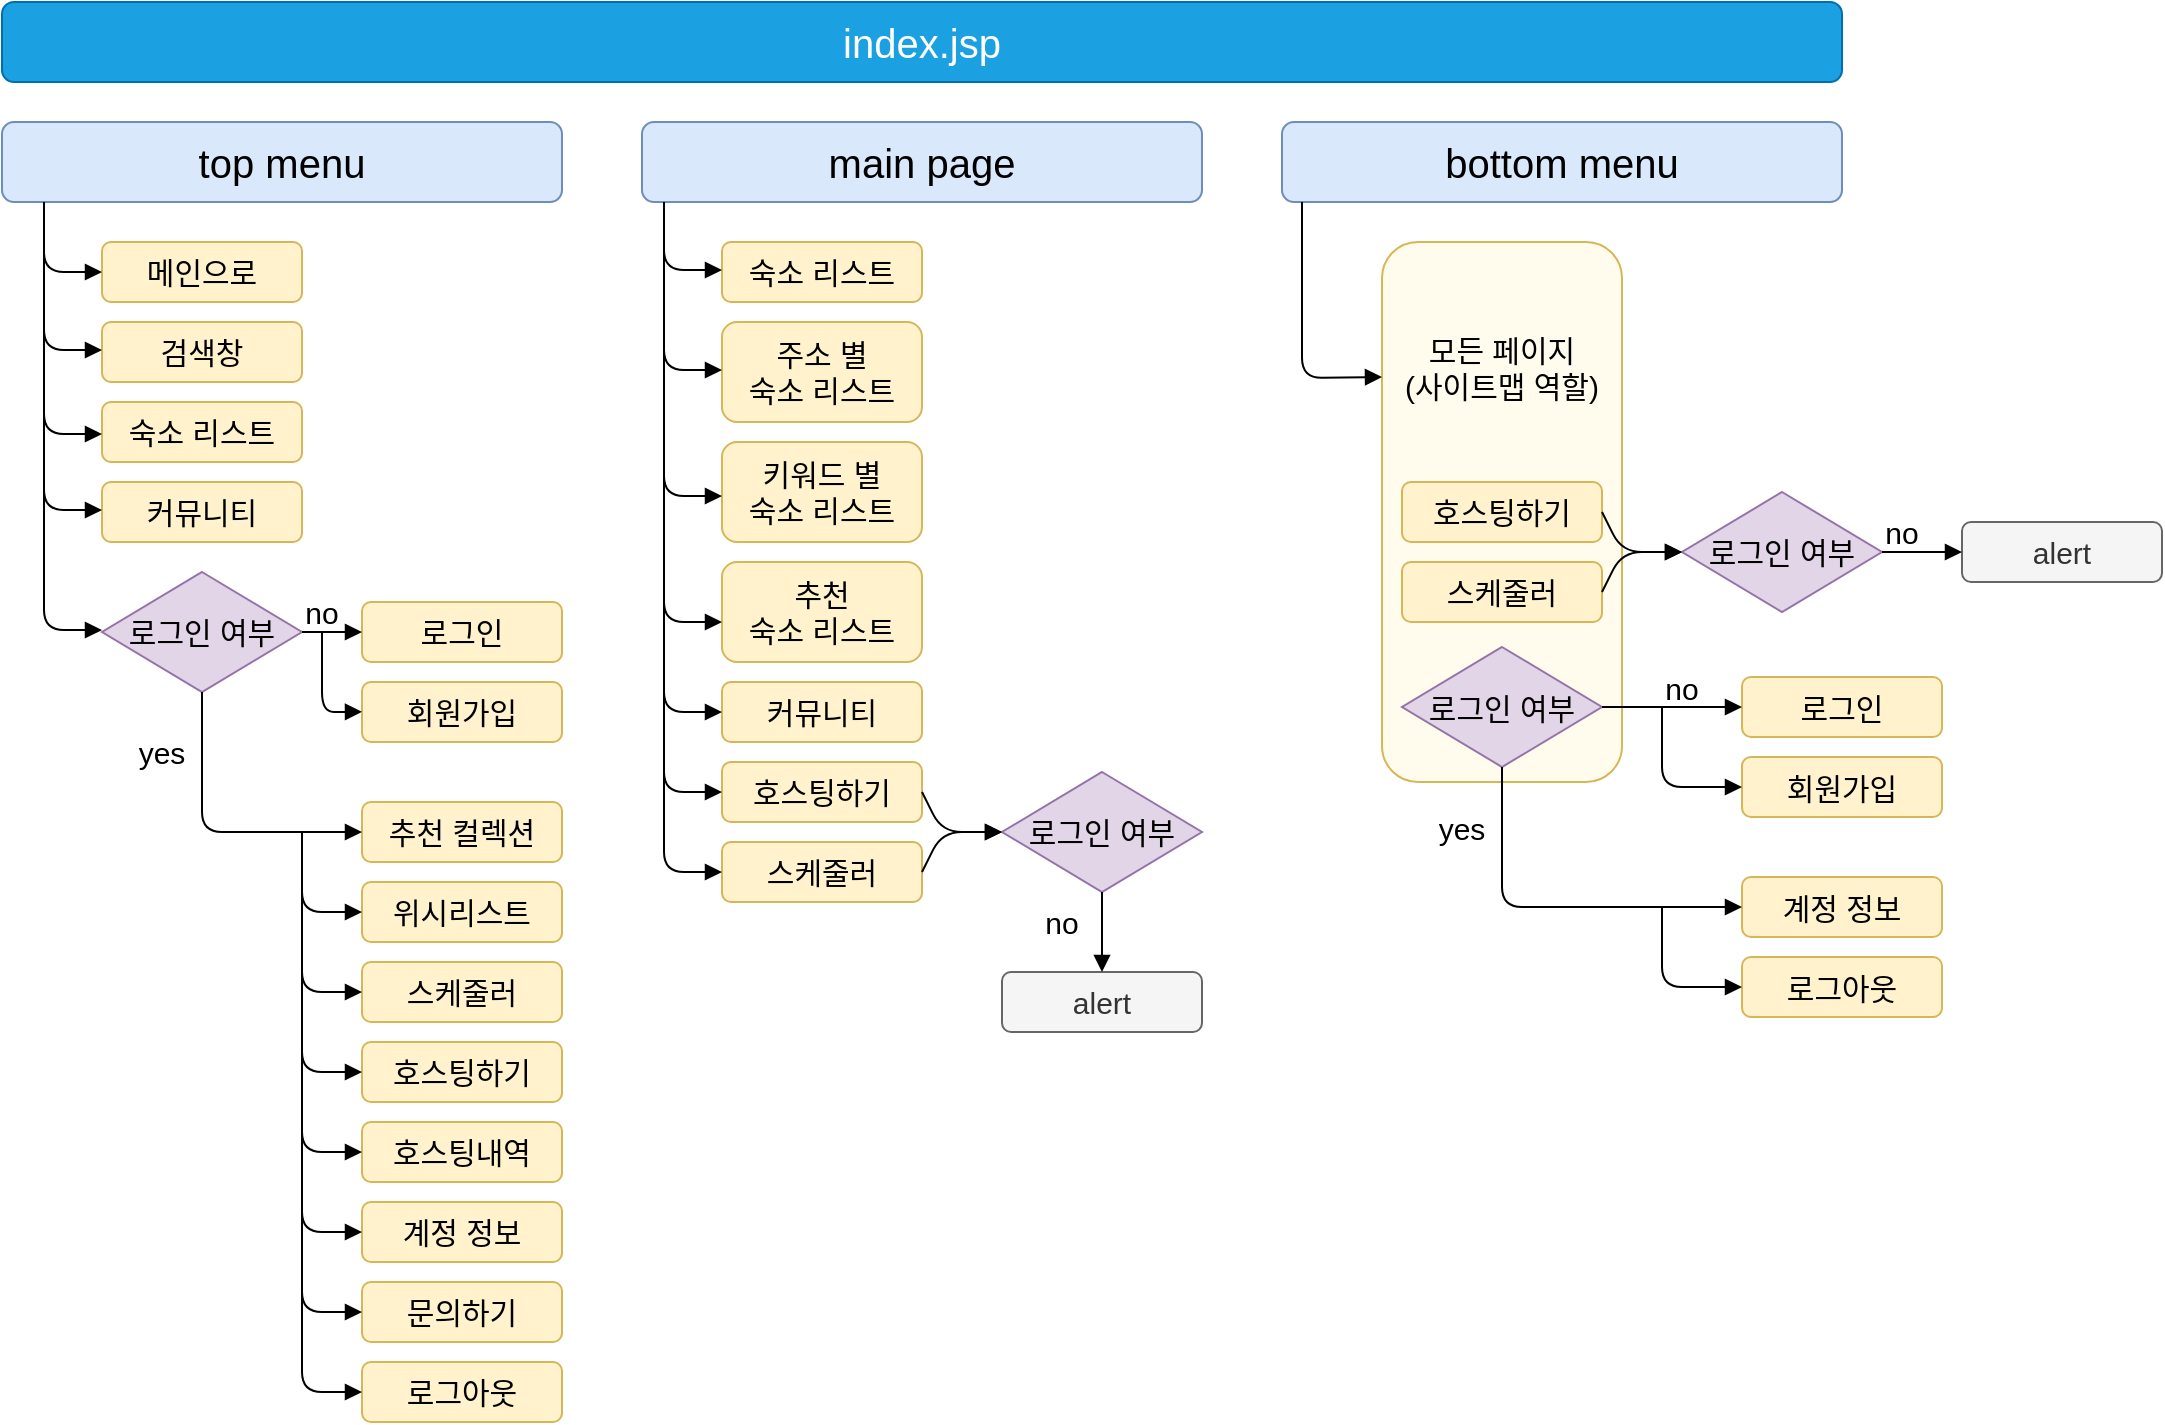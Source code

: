 <mxfile version="14.9.5" type="device"><diagram id="yCoEH-l0xaqnDqb2M6sW" name="Page-1"><mxGraphModel dx="2036" dy="691" grid="1" gridSize="10" guides="1" tooltips="1" connect="1" arrows="1" fold="1" page="1" pageScale="1" pageWidth="850" pageHeight="1100" math="0" shadow="0"><root><mxCell id="0"/><mxCell id="1" parent="0"/><mxCell id="F-DWxOf_Bs5cZqbFJqrn-1" value="index.jsp" style="rounded=1;whiteSpace=wrap;html=1;fontSize=20;fillColor=#1ba1e2;strokeColor=#006EAF;fontColor=#ffffff;" parent="1" vertex="1"><mxGeometry x="-60" y="70" width="920" height="40" as="geometry"/></mxCell><mxCell id="F-DWxOf_Bs5cZqbFJqrn-2" value="bottom menu" style="rounded=1;whiteSpace=wrap;html=1;fontSize=20;fillColor=#dae8fc;strokeColor=#6c8ebf;" parent="1" vertex="1"><mxGeometry x="580" y="130" width="280" height="40" as="geometry"/></mxCell><mxCell id="F-DWxOf_Bs5cZqbFJqrn-3" value="main page" style="rounded=1;whiteSpace=wrap;html=1;fontSize=20;fillColor=#dae8fc;strokeColor=#6c8ebf;" parent="1" vertex="1"><mxGeometry x="260" y="130" width="280" height="40" as="geometry"/></mxCell><mxCell id="F-DWxOf_Bs5cZqbFJqrn-4" value="숙소 리스트" style="rounded=1;whiteSpace=wrap;html=1;fontSize=15;fillColor=#fff2cc;strokeColor=#d6b656;" parent="1" vertex="1"><mxGeometry x="300" y="190" width="100" height="30" as="geometry"/></mxCell><mxCell id="F-DWxOf_Bs5cZqbFJqrn-5" value="top menu" style="rounded=1;whiteSpace=wrap;html=1;fontSize=20;fillColor=#dae8fc;strokeColor=#6c8ebf;" parent="1" vertex="1"><mxGeometry x="-60" y="130" width="280" height="40" as="geometry"/></mxCell><mxCell id="F-DWxOf_Bs5cZqbFJqrn-6" value="주소 별 &lt;br&gt;숙소 리스트" style="rounded=1;whiteSpace=wrap;html=1;fontSize=15;fillColor=#fff2cc;strokeColor=#d6b656;" parent="1" vertex="1"><mxGeometry x="300" y="230" width="100" height="50" as="geometry"/></mxCell><mxCell id="F-DWxOf_Bs5cZqbFJqrn-7" value="키워드 별&lt;br&gt;숙소 리스트" style="rounded=1;whiteSpace=wrap;html=1;fontSize=15;fillColor=#fff2cc;strokeColor=#d6b656;" parent="1" vertex="1"><mxGeometry x="300" y="290" width="100" height="50" as="geometry"/></mxCell><mxCell id="F-DWxOf_Bs5cZqbFJqrn-8" value="추천&lt;br&gt;숙소 리스트" style="rounded=1;whiteSpace=wrap;html=1;fontSize=15;fillColor=#fff2cc;strokeColor=#d6b656;" parent="1" vertex="1"><mxGeometry x="300" y="350" width="100" height="50" as="geometry"/></mxCell><mxCell id="F-DWxOf_Bs5cZqbFJqrn-9" value="스케줄러" style="rounded=1;whiteSpace=wrap;html=1;fontSize=15;fillColor=#fff2cc;strokeColor=#d6b656;" parent="1" vertex="1"><mxGeometry x="300" y="490" width="100" height="30" as="geometry"/></mxCell><mxCell id="F-DWxOf_Bs5cZqbFJqrn-10" value="커뮤니티" style="rounded=1;whiteSpace=wrap;html=1;fontSize=15;fillColor=#fff2cc;strokeColor=#d6b656;" parent="1" vertex="1"><mxGeometry x="300" y="410" width="100" height="30" as="geometry"/></mxCell><mxCell id="F-DWxOf_Bs5cZqbFJqrn-11" value="호스팅하기" style="rounded=1;whiteSpace=wrap;html=1;fontSize=15;fillColor=#fff2cc;strokeColor=#d6b656;" parent="1" vertex="1"><mxGeometry x="300" y="450" width="100" height="30" as="geometry"/></mxCell><mxCell id="F-DWxOf_Bs5cZqbFJqrn-12" value="로그인 여부" style="rhombus;whiteSpace=wrap;html=1;fontSize=15;fillColor=#e1d5e7;strokeColor=#9673a6;" parent="1" vertex="1"><mxGeometry x="-10" y="355" width="100" height="60" as="geometry"/></mxCell><mxCell id="F-DWxOf_Bs5cZqbFJqrn-13" value="검색창" style="rounded=1;whiteSpace=wrap;html=1;fontSize=15;fillColor=#fff2cc;strokeColor=#d6b656;" parent="1" vertex="1"><mxGeometry x="-10" y="230" width="100" height="30" as="geometry"/></mxCell><mxCell id="F-DWxOf_Bs5cZqbFJqrn-14" value="로그인" style="rounded=1;whiteSpace=wrap;html=1;fontSize=15;fillColor=#fff2cc;strokeColor=#d6b656;" parent="1" vertex="1"><mxGeometry x="120" y="370" width="100" height="30" as="geometry"/></mxCell><mxCell id="F-DWxOf_Bs5cZqbFJqrn-15" value="회원가입" style="rounded=1;whiteSpace=wrap;html=1;fontSize=15;fillColor=#fff2cc;strokeColor=#d6b656;" parent="1" vertex="1"><mxGeometry x="120" y="410" width="100" height="30" as="geometry"/></mxCell><mxCell id="F-DWxOf_Bs5cZqbFJqrn-16" value="추천 컬렉션" style="rounded=1;whiteSpace=wrap;html=1;fontSize=15;fillColor=#fff2cc;strokeColor=#d6b656;" parent="1" vertex="1"><mxGeometry x="120" y="470" width="100" height="30" as="geometry"/></mxCell><mxCell id="F-DWxOf_Bs5cZqbFJqrn-17" value="메인으로" style="rounded=1;whiteSpace=wrap;html=1;fontSize=15;fillColor=#fff2cc;strokeColor=#d6b656;" parent="1" vertex="1"><mxGeometry x="-10" y="190" width="100" height="30" as="geometry"/></mxCell><mxCell id="F-DWxOf_Bs5cZqbFJqrn-18" value="숙소 리스트" style="rounded=1;whiteSpace=wrap;html=1;fontSize=15;fillColor=#fff2cc;strokeColor=#d6b656;" parent="1" vertex="1"><mxGeometry x="-10" y="270" width="100" height="30" as="geometry"/></mxCell><mxCell id="F-DWxOf_Bs5cZqbFJqrn-19" value="커뮤니티" style="rounded=1;whiteSpace=wrap;html=1;fontSize=15;fillColor=#fff2cc;strokeColor=#d6b656;" parent="1" vertex="1"><mxGeometry x="-10" y="310" width="100" height="30" as="geometry"/></mxCell><mxCell id="F-DWxOf_Bs5cZqbFJqrn-20" value="위시리스트" style="rounded=1;whiteSpace=wrap;html=1;fontSize=15;fillColor=#fff2cc;strokeColor=#d6b656;" parent="1" vertex="1"><mxGeometry x="120" y="510" width="100" height="30" as="geometry"/></mxCell><mxCell id="F-DWxOf_Bs5cZqbFJqrn-21" value="스케줄러" style="rounded=1;whiteSpace=wrap;html=1;fontSize=15;fillColor=#fff2cc;strokeColor=#d6b656;" parent="1" vertex="1"><mxGeometry x="120" y="550" width="100" height="30" as="geometry"/></mxCell><mxCell id="F-DWxOf_Bs5cZqbFJqrn-22" value="호스팅하기" style="rounded=1;whiteSpace=wrap;html=1;fontSize=15;fillColor=#fff2cc;strokeColor=#d6b656;" parent="1" vertex="1"><mxGeometry x="120" y="590" width="100" height="30" as="geometry"/></mxCell><mxCell id="F-DWxOf_Bs5cZqbFJqrn-23" value="호스팅내역" style="rounded=1;whiteSpace=wrap;html=1;fontSize=15;fillColor=#fff2cc;strokeColor=#d6b656;" parent="1" vertex="1"><mxGeometry x="120" y="630" width="100" height="30" as="geometry"/></mxCell><mxCell id="F-DWxOf_Bs5cZqbFJqrn-24" value="계정 정보" style="rounded=1;whiteSpace=wrap;html=1;fontSize=15;fillColor=#fff2cc;strokeColor=#d6b656;" parent="1" vertex="1"><mxGeometry x="120" y="670" width="100" height="30" as="geometry"/></mxCell><mxCell id="F-DWxOf_Bs5cZqbFJqrn-25" value="문의하기" style="rounded=1;whiteSpace=wrap;html=1;fontSize=15;fillColor=#fff2cc;strokeColor=#d6b656;" parent="1" vertex="1"><mxGeometry x="120" y="710" width="100" height="30" as="geometry"/></mxCell><mxCell id="F-DWxOf_Bs5cZqbFJqrn-26" value="로그아웃" style="rounded=1;whiteSpace=wrap;html=1;fontSize=15;fillColor=#fff2cc;strokeColor=#d6b656;" parent="1" vertex="1"><mxGeometry x="120" y="750" width="100" height="30" as="geometry"/></mxCell><mxCell id="F-DWxOf_Bs5cZqbFJqrn-27" value="" style="endArrow=block;html=1;fontSize=15;endFill=1;exitX=0.075;exitY=1.025;exitDx=0;exitDy=0;exitPerimeter=0;entryX=0;entryY=0.5;entryDx=0;entryDy=0;" parent="1" source="F-DWxOf_Bs5cZqbFJqrn-5" target="F-DWxOf_Bs5cZqbFJqrn-17" edge="1"><mxGeometry width="50" height="50" relative="1" as="geometry"><mxPoint x="340" y="440" as="sourcePoint"/><mxPoint x="390" y="390" as="targetPoint"/><Array as="points"><mxPoint x="-39" y="205"/></Array></mxGeometry></mxCell><mxCell id="F-DWxOf_Bs5cZqbFJqrn-28" value="" style="endArrow=block;html=1;fontSize=15;endFill=1;entryX=0;entryY=0.5;entryDx=0;entryDy=0;" parent="1" edge="1"><mxGeometry width="50" height="50" relative="1" as="geometry"><mxPoint x="-39" y="170" as="sourcePoint"/><mxPoint x="-10" y="244" as="targetPoint"/><Array as="points"><mxPoint x="-39" y="244"/></Array></mxGeometry></mxCell><mxCell id="F-DWxOf_Bs5cZqbFJqrn-29" value="" style="endArrow=block;html=1;fontSize=15;endFill=1;entryX=0;entryY=0.5;entryDx=0;entryDy=0;" parent="1" edge="1"><mxGeometry width="50" height="50" relative="1" as="geometry"><mxPoint x="-39.0" y="212" as="sourcePoint"/><mxPoint x="-10" y="286" as="targetPoint"/><Array as="points"><mxPoint x="-39" y="286"/></Array></mxGeometry></mxCell><mxCell id="F-DWxOf_Bs5cZqbFJqrn-30" value="" style="endArrow=block;html=1;fontSize=15;endFill=1;entryX=0;entryY=0.5;entryDx=0;entryDy=0;" parent="1" edge="1"><mxGeometry width="50" height="50" relative="1" as="geometry"><mxPoint x="-39.0" y="250" as="sourcePoint"/><mxPoint x="-10" y="324" as="targetPoint"/><Array as="points"><mxPoint x="-39" y="324"/></Array></mxGeometry></mxCell><mxCell id="F-DWxOf_Bs5cZqbFJqrn-31" value="" style="endArrow=block;html=1;fontSize=15;endFill=1;entryX=0;entryY=0.5;entryDx=0;entryDy=0;" parent="1" edge="1"><mxGeometry width="50" height="50" relative="1" as="geometry"><mxPoint x="-39.0" y="310" as="sourcePoint"/><mxPoint x="-10" y="384" as="targetPoint"/><Array as="points"><mxPoint x="-39" y="384"/></Array></mxGeometry></mxCell><mxCell id="F-DWxOf_Bs5cZqbFJqrn-33" value="" style="endArrow=block;html=1;fontSize=15;endFill=1;entryX=0;entryY=0.5;entryDx=0;entryDy=0;exitX=1;exitY=0.5;exitDx=0;exitDy=0;" parent="1" source="F-DWxOf_Bs5cZqbFJqrn-12" target="F-DWxOf_Bs5cZqbFJqrn-14" edge="1"><mxGeometry width="50" height="50" relative="1" as="geometry"><mxPoint x="230" y="470" as="sourcePoint"/><mxPoint x="280" y="420" as="targetPoint"/></mxGeometry></mxCell><mxCell id="F-DWxOf_Bs5cZqbFJqrn-35" value="" style="endArrow=block;html=1;fontSize=15;endFill=1;entryX=0;entryY=0.5;entryDx=0;entryDy=0;" parent="1" edge="1"><mxGeometry width="50" height="50" relative="1" as="geometry"><mxPoint x="100" y="385" as="sourcePoint"/><mxPoint x="120.0" y="424.93" as="targetPoint"/><Array as="points"><mxPoint x="100" y="425"/></Array></mxGeometry></mxCell><mxCell id="F-DWxOf_Bs5cZqbFJqrn-36" value="no" style="text;html=1;fillColor=none;align=center;verticalAlign=middle;whiteSpace=wrap;rounded=0;fontSize=15;" parent="1" vertex="1"><mxGeometry x="90" y="370" width="20" height="10" as="geometry"/></mxCell><mxCell id="F-DWxOf_Bs5cZqbFJqrn-37" value="" style="endArrow=block;html=1;fontSize=15;endFill=1;entryX=0;entryY=0.5;entryDx=0;entryDy=0;exitX=0.5;exitY=1;exitDx=0;exitDy=0;" parent="1" source="F-DWxOf_Bs5cZqbFJqrn-12" target="F-DWxOf_Bs5cZqbFJqrn-16" edge="1"><mxGeometry width="50" height="50" relative="1" as="geometry"><mxPoint x="100" y="395" as="sourcePoint"/><mxPoint x="130" y="395" as="targetPoint"/><Array as="points"><mxPoint x="40" y="485"/></Array></mxGeometry></mxCell><mxCell id="F-DWxOf_Bs5cZqbFJqrn-38" value="yes" style="text;html=1;fillColor=none;align=center;verticalAlign=middle;whiteSpace=wrap;rounded=0;fontSize=15;" parent="1" vertex="1"><mxGeometry x="10" y="440" width="20" height="10" as="geometry"/></mxCell><mxCell id="F-DWxOf_Bs5cZqbFJqrn-41" value="" style="endArrow=block;html=1;fontSize=15;endFill=1;entryX=0;entryY=0.5;entryDx=0;entryDy=0;exitX=1;exitY=0.5;exitDx=0;exitDy=0;" parent="1" target="F-DWxOf_Bs5cZqbFJqrn-20" edge="1"><mxGeometry width="50" height="50" relative="1" as="geometry"><mxPoint x="90" y="484.83" as="sourcePoint"/><mxPoint x="120" y="484.83" as="targetPoint"/><Array as="points"><mxPoint x="90" y="525"/></Array></mxGeometry></mxCell><mxCell id="F-DWxOf_Bs5cZqbFJqrn-43" value="" style="endArrow=block;html=1;fontSize=15;endFill=1;entryX=0;entryY=0.5;entryDx=0;entryDy=0;" parent="1" target="F-DWxOf_Bs5cZqbFJqrn-21" edge="1"><mxGeometry width="50" height="50" relative="1" as="geometry"><mxPoint x="90" y="510" as="sourcePoint"/><mxPoint x="115" y="564.83" as="targetPoint"/><Array as="points"><mxPoint x="90" y="565"/></Array></mxGeometry></mxCell><mxCell id="F-DWxOf_Bs5cZqbFJqrn-44" value="" style="endArrow=block;html=1;fontSize=15;endFill=1;entryX=0;entryY=0.5;entryDx=0;entryDy=0;" parent="1" edge="1"><mxGeometry width="50" height="50" relative="1" as="geometry"><mxPoint x="90" y="550" as="sourcePoint"/><mxPoint x="120" y="605" as="targetPoint"/><Array as="points"><mxPoint x="90" y="605"/></Array></mxGeometry></mxCell><mxCell id="F-DWxOf_Bs5cZqbFJqrn-45" value="" style="endArrow=block;html=1;fontSize=15;endFill=1;entryX=0;entryY=0.5;entryDx=0;entryDy=0;" parent="1" edge="1"><mxGeometry width="50" height="50" relative="1" as="geometry"><mxPoint x="90" y="590" as="sourcePoint"/><mxPoint x="120" y="645" as="targetPoint"/><Array as="points"><mxPoint x="90" y="645"/></Array></mxGeometry></mxCell><mxCell id="F-DWxOf_Bs5cZqbFJqrn-46" value="" style="endArrow=block;html=1;fontSize=15;endFill=1;entryX=0;entryY=0.5;entryDx=0;entryDy=0;" parent="1" edge="1"><mxGeometry width="50" height="50" relative="1" as="geometry"><mxPoint x="90" y="630" as="sourcePoint"/><mxPoint x="120" y="685" as="targetPoint"/><Array as="points"><mxPoint x="90" y="685"/></Array></mxGeometry></mxCell><mxCell id="F-DWxOf_Bs5cZqbFJqrn-47" value="" style="endArrow=block;html=1;fontSize=15;endFill=1;entryX=0;entryY=0.5;entryDx=0;entryDy=0;" parent="1" edge="1"><mxGeometry width="50" height="50" relative="1" as="geometry"><mxPoint x="90" y="670" as="sourcePoint"/><mxPoint x="120" y="725" as="targetPoint"/><Array as="points"><mxPoint x="90" y="725"/></Array></mxGeometry></mxCell><mxCell id="F-DWxOf_Bs5cZqbFJqrn-48" value="" style="endArrow=block;html=1;fontSize=15;endFill=1;entryX=0;entryY=0.5;entryDx=0;entryDy=0;" parent="1" edge="1"><mxGeometry width="50" height="50" relative="1" as="geometry"><mxPoint x="90" y="710" as="sourcePoint"/><mxPoint x="120" y="765" as="targetPoint"/><Array as="points"><mxPoint x="90" y="765"/></Array></mxGeometry></mxCell><mxCell id="F-DWxOf_Bs5cZqbFJqrn-49" value="" style="endArrow=block;html=1;fontSize=15;endFill=1;exitX=0.075;exitY=1.025;exitDx=0;exitDy=0;exitPerimeter=0;entryX=0;entryY=0.5;entryDx=0;entryDy=0;" parent="1" edge="1"><mxGeometry width="50" height="50" relative="1" as="geometry"><mxPoint x="271" y="170" as="sourcePoint"/><mxPoint x="300" y="204" as="targetPoint"/><Array as="points"><mxPoint x="271" y="204"/></Array></mxGeometry></mxCell><mxCell id="F-DWxOf_Bs5cZqbFJqrn-51" value="" style="endArrow=block;html=1;fontSize=15;endFill=1;entryX=0;entryY=0.5;entryDx=0;entryDy=0;" parent="1" edge="1"><mxGeometry width="50" height="50" relative="1" as="geometry"><mxPoint x="271" y="190" as="sourcePoint"/><mxPoint x="300" y="254" as="targetPoint"/><Array as="points"><mxPoint x="271" y="254"/></Array></mxGeometry></mxCell><mxCell id="F-DWxOf_Bs5cZqbFJqrn-53" value="" style="endArrow=block;html=1;fontSize=15;endFill=1;entryX=0;entryY=0.5;entryDx=0;entryDy=0;" parent="1" edge="1"><mxGeometry width="50" height="50" relative="1" as="geometry"><mxPoint x="271" y="240" as="sourcePoint"/><mxPoint x="300" y="317" as="targetPoint"/><Array as="points"><mxPoint x="271" y="317"/></Array></mxGeometry></mxCell><mxCell id="F-DWxOf_Bs5cZqbFJqrn-54" value="" style="endArrow=block;html=1;fontSize=15;endFill=1;entryX=0;entryY=0.5;entryDx=0;entryDy=0;" parent="1" edge="1"><mxGeometry width="50" height="50" relative="1" as="geometry"><mxPoint x="271" y="300" as="sourcePoint"/><mxPoint x="300" y="380" as="targetPoint"/><Array as="points"><mxPoint x="271" y="380"/></Array></mxGeometry></mxCell><mxCell id="F-DWxOf_Bs5cZqbFJqrn-55" value="" style="endArrow=block;html=1;fontSize=15;endFill=1;entryX=0;entryY=0.5;entryDx=0;entryDy=0;" parent="1" edge="1"><mxGeometry width="50" height="50" relative="1" as="geometry"><mxPoint x="271" y="345" as="sourcePoint"/><mxPoint x="300" y="425" as="targetPoint"/><Array as="points"><mxPoint x="271" y="425"/></Array></mxGeometry></mxCell><mxCell id="F-DWxOf_Bs5cZqbFJqrn-56" value="" style="endArrow=block;html=1;fontSize=15;endFill=1;entryX=0;entryY=0.5;entryDx=0;entryDy=0;" parent="1" edge="1"><mxGeometry width="50" height="50" relative="1" as="geometry"><mxPoint x="271" y="385" as="sourcePoint"/><mxPoint x="300" y="465" as="targetPoint"/><Array as="points"><mxPoint x="271" y="465"/></Array></mxGeometry></mxCell><mxCell id="F-DWxOf_Bs5cZqbFJqrn-57" value="" style="endArrow=block;html=1;fontSize=15;endFill=1;entryX=0;entryY=0.5;entryDx=0;entryDy=0;" parent="1" edge="1"><mxGeometry width="50" height="50" relative="1" as="geometry"><mxPoint x="271" y="425" as="sourcePoint"/><mxPoint x="300" y="505" as="targetPoint"/><Array as="points"><mxPoint x="271" y="505"/></Array></mxGeometry></mxCell><mxCell id="F-DWxOf_Bs5cZqbFJqrn-58" value="로그인 여부" style="rhombus;whiteSpace=wrap;html=1;fontSize=15;fillColor=#e1d5e7;strokeColor=#9673a6;" parent="1" vertex="1"><mxGeometry x="440" y="455" width="100" height="60" as="geometry"/></mxCell><mxCell id="F-DWxOf_Bs5cZqbFJqrn-59" value="" style="endArrow=block;html=1;fontSize=15;endFill=1;exitX=1;exitY=0.5;exitDx=0;exitDy=0;entryX=0;entryY=0.5;entryDx=0;entryDy=0;" parent="1" source="F-DWxOf_Bs5cZqbFJqrn-11" target="F-DWxOf_Bs5cZqbFJqrn-58" edge="1"><mxGeometry width="50" height="50" relative="1" as="geometry"><mxPoint x="410" y="479.86" as="sourcePoint"/><mxPoint x="420" y="480" as="targetPoint"/><Array as="points"><mxPoint x="410" y="485"/></Array></mxGeometry></mxCell><mxCell id="F-DWxOf_Bs5cZqbFJqrn-60" value="" style="endArrow=block;html=1;fontSize=15;endFill=1;exitX=1;exitY=0.5;exitDx=0;exitDy=0;entryX=0;entryY=0.5;entryDx=0;entryDy=0;" parent="1" source="F-DWxOf_Bs5cZqbFJqrn-9" target="F-DWxOf_Bs5cZqbFJqrn-58" edge="1"><mxGeometry width="50" height="50" relative="1" as="geometry"><mxPoint x="410" y="475.0" as="sourcePoint"/><mxPoint x="420" y="480" as="targetPoint"/><Array as="points"><mxPoint x="410" y="485"/></Array></mxGeometry></mxCell><mxCell id="F-DWxOf_Bs5cZqbFJqrn-61" value="alert" style="rounded=1;whiteSpace=wrap;html=1;fontSize=15;fillColor=#f5f5f5;strokeColor=#666666;fontColor=#333333;" parent="1" vertex="1"><mxGeometry x="440" y="555" width="100" height="30" as="geometry"/></mxCell><mxCell id="F-DWxOf_Bs5cZqbFJqrn-62" value="" style="endArrow=block;html=1;fontSize=15;endFill=1;entryX=0.5;entryY=0;entryDx=0;entryDy=0;exitX=0.5;exitY=1;exitDx=0;exitDy=0;" parent="1" source="F-DWxOf_Bs5cZqbFJqrn-58" target="F-DWxOf_Bs5cZqbFJqrn-61" edge="1"><mxGeometry width="50" height="50" relative="1" as="geometry"><mxPoint x="100.0" y="400.0" as="sourcePoint"/><mxPoint x="130.0" y="400.0" as="targetPoint"/></mxGeometry></mxCell><mxCell id="F-DWxOf_Bs5cZqbFJqrn-63" value="no" style="text;html=1;fillColor=none;align=center;verticalAlign=middle;whiteSpace=wrap;rounded=0;fontSize=15;" parent="1" vertex="1"><mxGeometry x="460" y="525" width="20" height="10" as="geometry"/></mxCell><mxCell id="F-DWxOf_Bs5cZqbFJqrn-64" value="모든 페이지&lt;br&gt;(사이트맵 역할)&lt;br&gt;&lt;br&gt;&lt;br&gt;&lt;br&gt;&lt;br&gt;&lt;br&gt;&lt;br&gt;&lt;br&gt;&lt;br&gt;" style="rounded=1;whiteSpace=wrap;html=1;fontSize=15;strokeColor=#d6b656;fillColor=#FFFCED;" parent="1" vertex="1"><mxGeometry x="630" y="190" width="120" height="270" as="geometry"/></mxCell><mxCell id="F-DWxOf_Bs5cZqbFJqrn-66" value="로그인 여부" style="rhombus;whiteSpace=wrap;html=1;fontSize=15;fillColor=#e1d5e7;strokeColor=#9673a6;" parent="1" vertex="1"><mxGeometry x="640" y="392.5" width="100" height="60" as="geometry"/></mxCell><mxCell id="F-DWxOf_Bs5cZqbFJqrn-67" value="로그인" style="rounded=1;whiteSpace=wrap;html=1;fontSize=15;fillColor=#fff2cc;strokeColor=#d6b656;" parent="1" vertex="1"><mxGeometry x="810" y="407.5" width="100" height="30" as="geometry"/></mxCell><mxCell id="F-DWxOf_Bs5cZqbFJqrn-68" value="회원가입" style="rounded=1;whiteSpace=wrap;html=1;fontSize=15;fillColor=#fff2cc;strokeColor=#d6b656;" parent="1" vertex="1"><mxGeometry x="810" y="447.5" width="100" height="30" as="geometry"/></mxCell><mxCell id="F-DWxOf_Bs5cZqbFJqrn-69" value="계정 정보" style="rounded=1;whiteSpace=wrap;html=1;fontSize=15;fillColor=#fff2cc;strokeColor=#d6b656;" parent="1" vertex="1"><mxGeometry x="810" y="507.5" width="100" height="30" as="geometry"/></mxCell><mxCell id="F-DWxOf_Bs5cZqbFJqrn-70" value="" style="endArrow=block;html=1;fontSize=15;endFill=1;entryX=0;entryY=0.5;entryDx=0;entryDy=0;exitX=1;exitY=0.5;exitDx=0;exitDy=0;" parent="1" source="F-DWxOf_Bs5cZqbFJqrn-66" target="F-DWxOf_Bs5cZqbFJqrn-67" edge="1"><mxGeometry width="50" height="50" relative="1" as="geometry"><mxPoint x="880" y="507.5" as="sourcePoint"/><mxPoint x="930" y="457.5" as="targetPoint"/></mxGeometry></mxCell><mxCell id="F-DWxOf_Bs5cZqbFJqrn-71" value="" style="endArrow=block;html=1;fontSize=15;endFill=1;entryX=0;entryY=0.5;entryDx=0;entryDy=0;" parent="1" target="F-DWxOf_Bs5cZqbFJqrn-68" edge="1"><mxGeometry width="50" height="50" relative="1" as="geometry"><mxPoint x="770" y="422.5" as="sourcePoint"/><mxPoint x="790" y="462.43" as="targetPoint"/><Array as="points"><mxPoint x="770" y="462.5"/></Array></mxGeometry></mxCell><mxCell id="F-DWxOf_Bs5cZqbFJqrn-72" value="no" style="text;html=1;fillColor=none;align=center;verticalAlign=middle;whiteSpace=wrap;rounded=0;fontSize=15;" parent="1" vertex="1"><mxGeometry x="770" y="407.5" width="20" height="10" as="geometry"/></mxCell><mxCell id="F-DWxOf_Bs5cZqbFJqrn-73" value="" style="endArrow=block;html=1;fontSize=15;endFill=1;entryX=0;entryY=0.5;entryDx=0;entryDy=0;exitX=0.5;exitY=1;exitDx=0;exitDy=0;" parent="1" source="F-DWxOf_Bs5cZqbFJqrn-66" target="F-DWxOf_Bs5cZqbFJqrn-69" edge="1"><mxGeometry width="50" height="50" relative="1" as="geometry"><mxPoint x="750" y="432.5" as="sourcePoint"/><mxPoint x="780" y="432.5" as="targetPoint"/><Array as="points"><mxPoint x="690" y="522.5"/></Array></mxGeometry></mxCell><mxCell id="F-DWxOf_Bs5cZqbFJqrn-74" value="yes" style="text;html=1;fillColor=none;align=center;verticalAlign=middle;whiteSpace=wrap;rounded=0;fontSize=15;" parent="1" vertex="1"><mxGeometry x="660" y="477.5" width="20" height="10" as="geometry"/></mxCell><mxCell id="F-DWxOf_Bs5cZqbFJqrn-80" value="로그아웃" style="rounded=1;whiteSpace=wrap;html=1;fontSize=15;fillColor=#fff2cc;strokeColor=#d6b656;" parent="1" vertex="1"><mxGeometry x="810" y="547.5" width="100" height="30" as="geometry"/></mxCell><mxCell id="F-DWxOf_Bs5cZqbFJqrn-82" value="" style="endArrow=block;html=1;fontSize=15;endFill=1;entryX=0;entryY=0.5;entryDx=0;entryDy=0;" parent="1" target="F-DWxOf_Bs5cZqbFJqrn-80" edge="1"><mxGeometry width="50" height="50" relative="1" as="geometry"><mxPoint x="770" y="522.5" as="sourcePoint"/><mxPoint x="790" y="562.43" as="targetPoint"/><Array as="points"><mxPoint x="770" y="562.5"/></Array></mxGeometry></mxCell><mxCell id="F-DWxOf_Bs5cZqbFJqrn-84" value="스케줄러" style="rounded=1;whiteSpace=wrap;html=1;fontSize=15;fillColor=#fff2cc;strokeColor=#d6b656;" parent="1" vertex="1"><mxGeometry x="640" y="350" width="100" height="30" as="geometry"/></mxCell><mxCell id="F-DWxOf_Bs5cZqbFJqrn-85" value="호스팅하기" style="rounded=1;whiteSpace=wrap;html=1;fontSize=15;fillColor=#fff2cc;strokeColor=#d6b656;" parent="1" vertex="1"><mxGeometry x="640" y="310" width="100" height="30" as="geometry"/></mxCell><mxCell id="F-DWxOf_Bs5cZqbFJqrn-99" value="로그인 여부" style="rhombus;whiteSpace=wrap;html=1;fontSize=15;fillColor=#e1d5e7;strokeColor=#9673a6;" parent="1" vertex="1"><mxGeometry x="780" y="315" width="100" height="60" as="geometry"/></mxCell><mxCell id="F-DWxOf_Bs5cZqbFJqrn-100" value="" style="endArrow=block;html=1;fontSize=15;endFill=1;exitX=1;exitY=0.5;exitDx=0;exitDy=0;entryX=0;entryY=0.5;entryDx=0;entryDy=0;" parent="1" target="F-DWxOf_Bs5cZqbFJqrn-99" edge="1"><mxGeometry width="50" height="50" relative="1" as="geometry"><mxPoint x="740" y="325" as="sourcePoint"/><mxPoint x="760" y="340" as="targetPoint"/><Array as="points"><mxPoint x="750" y="345"/></Array></mxGeometry></mxCell><mxCell id="F-DWxOf_Bs5cZqbFJqrn-101" value="" style="endArrow=block;html=1;fontSize=15;endFill=1;exitX=1;exitY=0.5;exitDx=0;exitDy=0;entryX=0;entryY=0.5;entryDx=0;entryDy=0;" parent="1" target="F-DWxOf_Bs5cZqbFJqrn-99" edge="1"><mxGeometry width="50" height="50" relative="1" as="geometry"><mxPoint x="740" y="365" as="sourcePoint"/><mxPoint x="760" y="340" as="targetPoint"/><Array as="points"><mxPoint x="750" y="345"/></Array></mxGeometry></mxCell><mxCell id="F-DWxOf_Bs5cZqbFJqrn-102" value="alert" style="rounded=1;whiteSpace=wrap;html=1;fontSize=15;fillColor=#f5f5f5;strokeColor=#666666;fontColor=#333333;" parent="1" vertex="1"><mxGeometry x="920" y="330" width="100" height="30" as="geometry"/></mxCell><mxCell id="F-DWxOf_Bs5cZqbFJqrn-103" value="" style="endArrow=block;html=1;fontSize=15;endFill=1;exitX=1;exitY=0.5;exitDx=0;exitDy=0;" parent="1" source="F-DWxOf_Bs5cZqbFJqrn-99" edge="1"><mxGeometry width="50" height="50" relative="1" as="geometry"><mxPoint x="440.0" y="260.0" as="sourcePoint"/><mxPoint x="920" y="345" as="targetPoint"/></mxGeometry></mxCell><mxCell id="F-DWxOf_Bs5cZqbFJqrn-104" value="no" style="text;html=1;fillColor=none;align=center;verticalAlign=middle;whiteSpace=wrap;rounded=0;fontSize=15;strokeColor=#FFFFFF;" parent="1" vertex="1"><mxGeometry x="880" y="330" width="20" height="10" as="geometry"/></mxCell><mxCell id="F-DWxOf_Bs5cZqbFJqrn-105" value="" style="endArrow=block;html=1;fontSize=15;endFill=1;exitX=0.075;exitY=1.025;exitDx=0;exitDy=0;exitPerimeter=0;entryX=0;entryY=0.25;entryDx=0;entryDy=0;" parent="1" target="F-DWxOf_Bs5cZqbFJqrn-64" edge="1"><mxGeometry width="50" height="50" relative="1" as="geometry"><mxPoint x="590" y="170" as="sourcePoint"/><mxPoint x="619" y="204" as="targetPoint"/><Array as="points"><mxPoint x="590" y="258"/></Array></mxGeometry></mxCell></root></mxGraphModel></diagram></mxfile>